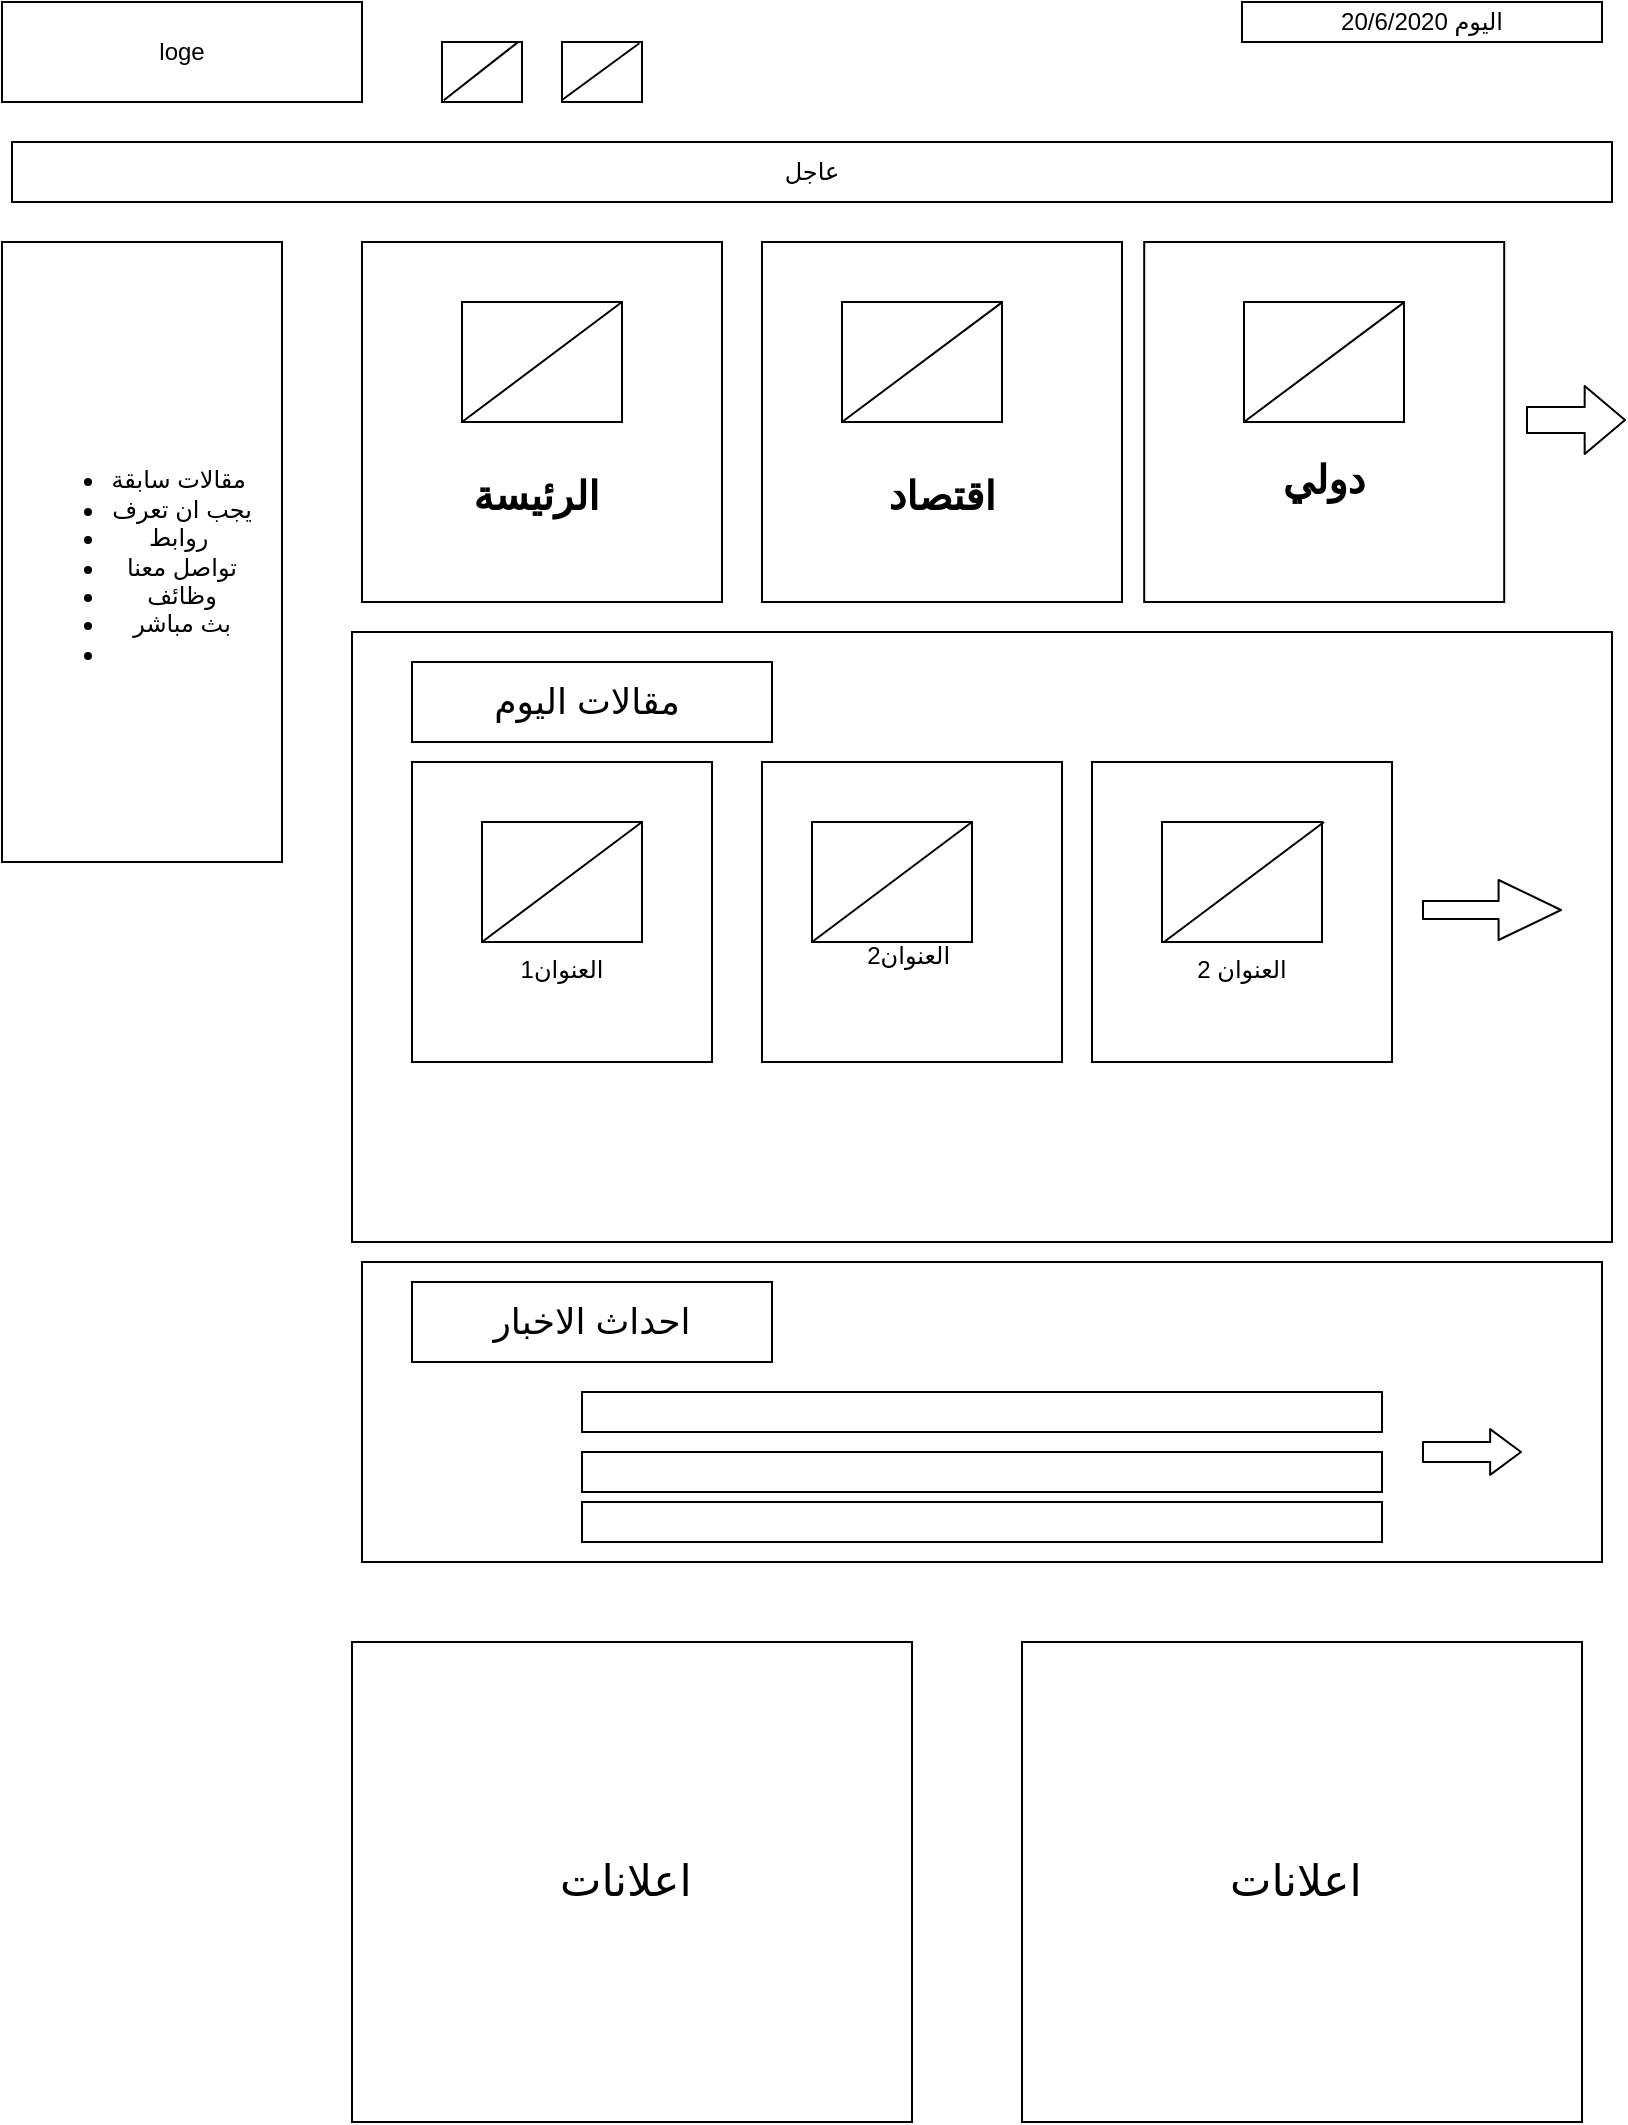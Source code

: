 <mxfile version="10.8.3" type="google"><diagram id="_O7ifYY8yzhbBk3MTtmJ" name="Page-1"><mxGraphModel dx="1010" dy="534" grid="1" gridSize="10" guides="1" tooltips="1" connect="1" arrows="1" fold="1" page="1" pageScale="1" pageWidth="850" pageHeight="1100" math="0" shadow="0"><root><mxCell id="0"/><mxCell id="1" parent="0"/><mxCell id="JJQYy3xdyt6Of4KeOpJQ-1" value="loge" style="rounded=0;whiteSpace=wrap;html=1;" parent="1" vertex="1"><mxGeometry x="20" y="20" width="180" height="50" as="geometry"/></mxCell><mxCell id="JJQYy3xdyt6Of4KeOpJQ-2" value="" style="rounded=0;whiteSpace=wrap;html=1;" parent="1" vertex="1"><mxGeometry x="240" y="40" width="40" height="30" as="geometry"/></mxCell><mxCell id="JJQYy3xdyt6Of4KeOpJQ-3" value="" style="rounded=0;whiteSpace=wrap;html=1;" parent="1" vertex="1"><mxGeometry x="300" y="40" width="40" height="30" as="geometry"/></mxCell><mxCell id="JJQYy3xdyt6Of4KeOpJQ-5" value="" style="endArrow=none;html=1;exitX=0.023;exitY=0.971;exitDx=0;exitDy=0;exitPerimeter=0;entryX=0.946;entryY=0.006;entryDx=0;entryDy=0;entryPerimeter=0;" parent="1" source="JJQYy3xdyt6Of4KeOpJQ-2" target="JJQYy3xdyt6Of4KeOpJQ-2" edge="1"><mxGeometry width="50" height="50" relative="1" as="geometry"><mxPoint x="230" y="95" as="sourcePoint"/><mxPoint x="280" y="45" as="targetPoint"/></mxGeometry></mxCell><mxCell id="JJQYy3xdyt6Of4KeOpJQ-6" value="" style="endArrow=none;html=1;exitX=0.023;exitY=0.971;exitDx=0;exitDy=0;exitPerimeter=0;entryX=0.967;entryY=0.02;entryDx=0;entryDy=0;entryPerimeter=0;" parent="1" target="JJQYy3xdyt6Of4KeOpJQ-3" edge="1"><mxGeometry width="50" height="50" relative="1" as="geometry"><mxPoint x="300" y="69" as="sourcePoint"/><mxPoint x="337" y="40" as="targetPoint"/></mxGeometry></mxCell><mxCell id="JJQYy3xdyt6Of4KeOpJQ-7" value="اليوم 20/6/2020" style="rounded=0;whiteSpace=wrap;html=1;" parent="1" vertex="1"><mxGeometry x="640" y="20" width="180" height="20" as="geometry"/></mxCell><mxCell id="JJQYy3xdyt6Of4KeOpJQ-10" value="&lt;div style=&quot;text-align: left&quot;&gt;&lt;span&gt;عاجل&lt;/span&gt;&lt;/div&gt;" style="rounded=0;whiteSpace=wrap;html=1;" parent="1" vertex="1"><mxGeometry x="25" y="90" width="800" height="30" as="geometry"/></mxCell><mxCell id="JJQYy3xdyt6Of4KeOpJQ-12" value="&lt;div&gt;&lt;br&gt;&lt;/div&gt;&lt;ul&gt;&lt;li&gt;مقالات سابقة&amp;nbsp;&lt;/li&gt;&lt;li&gt;يجب ان تعرف&lt;/li&gt;&lt;li&gt;روابط&amp;nbsp;&lt;/li&gt;&lt;li&gt;تواصل معنا&lt;/li&gt;&lt;li&gt;وظائف&lt;/li&gt;&lt;li&gt;بث مباشر&lt;/li&gt;&lt;li&gt;&amp;nbsp;&lt;/li&gt;&lt;/ul&gt;" style="rounded=0;whiteSpace=wrap;html=1;" parent="1" vertex="1"><mxGeometry x="20" y="140" width="140" height="310" as="geometry"/></mxCell><mxCell id="JJQYy3xdyt6Of4KeOpJQ-13" value="&lt;font style=&quot;font-size: 20px&quot;&gt;&lt;br&gt;&lt;br&gt;&lt;br&gt;&lt;b&gt;&lt;font style=&quot;font-size: 20px&quot;&gt;الرئيسة&amp;nbsp;&lt;/font&gt;&lt;/b&gt;&lt;/font&gt;&lt;br&gt;" style="whiteSpace=wrap;html=1;aspect=fixed;" parent="1" vertex="1"><mxGeometry x="200" y="140" width="180" height="180" as="geometry"/></mxCell><mxCell id="JJQYy3xdyt6Of4KeOpJQ-14" value="" style="rounded=0;whiteSpace=wrap;html=1;" parent="1" vertex="1"><mxGeometry x="250" y="170" width="80" height="60" as="geometry"/></mxCell><mxCell id="JJQYy3xdyt6Of4KeOpJQ-17" value="" style="endArrow=none;html=1;entryX=1;entryY=0;entryDx=0;entryDy=0;entryPerimeter=0;" parent="1" target="JJQYy3xdyt6Of4KeOpJQ-14" edge="1"><mxGeometry width="50" height="50" relative="1" as="geometry"><mxPoint x="250" y="230" as="sourcePoint"/><mxPoint x="300" y="180" as="targetPoint"/></mxGeometry></mxCell><mxCell id="JJQYy3xdyt6Of4KeOpJQ-19" value="" style="endArrow=none;html=1;" parent="1" target="JJQYy3xdyt6Of4KeOpJQ-14" edge="1"><mxGeometry width="50" height="50" relative="1" as="geometry"><mxPoint x="250" y="170" as="sourcePoint"/><mxPoint x="310" y="190" as="targetPoint"/></mxGeometry></mxCell><mxCell id="JJQYy3xdyt6Of4KeOpJQ-20" value="&lt;b&gt;&lt;br&gt;&lt;br&gt;&lt;br&gt;&lt;br&gt;&lt;br style=&quot;font-size: 20px&quot;&gt;&lt;font style=&quot;font-size: 20px&quot;&gt;دولي&lt;br&gt;&lt;/font&gt;&lt;/b&gt;&lt;br style=&quot;font-size: 20px&quot;&gt;" style="whiteSpace=wrap;html=1;aspect=fixed;" parent="1" vertex="1"><mxGeometry x="591.103" y="140" width="180" height="180" as="geometry"/></mxCell><mxCell id="JJQYy3xdyt6Of4KeOpJQ-21" value="&lt;font style=&quot;font-size: 20px&quot;&gt;&lt;b&gt;&lt;br&gt;&lt;br&gt;&lt;br&gt;اقتصاد&lt;/b&gt;&lt;/font&gt;&lt;br&gt;" style="whiteSpace=wrap;html=1;aspect=fixed;" parent="1" vertex="1"><mxGeometry x="400" y="140" width="180" height="180" as="geometry"/></mxCell><mxCell id="JJQYy3xdyt6Of4KeOpJQ-22" value="" style="shape=flexArrow;endArrow=classic;html=1;width=12.941;endSize=6.388;" parent="1" edge="1"><mxGeometry width="50" height="50" relative="1" as="geometry"><mxPoint x="782" y="229" as="sourcePoint"/><mxPoint x="832" y="229" as="targetPoint"/></mxGeometry></mxCell><mxCell id="JJQYy3xdyt6Of4KeOpJQ-23" value="" style="rounded=0;whiteSpace=wrap;html=1;" parent="1" vertex="1"><mxGeometry x="641" y="170" width="80" height="60" as="geometry"/></mxCell><mxCell id="JJQYy3xdyt6Of4KeOpJQ-24" value="" style="rounded=0;whiteSpace=wrap;html=1;" parent="1" vertex="1"><mxGeometry x="440" y="170" width="80" height="60" as="geometry"/></mxCell><mxCell id="JJQYy3xdyt6Of4KeOpJQ-25" value="" style="endArrow=none;html=1;entryX=1;entryY=0;entryDx=0;entryDy=0;entryPerimeter=0;" parent="1" edge="1"><mxGeometry width="50" height="50" relative="1" as="geometry"><mxPoint x="440" y="230" as="sourcePoint"/><mxPoint x="520" y="170.2" as="targetPoint"/></mxGeometry></mxCell><mxCell id="JJQYy3xdyt6Of4KeOpJQ-26" value="" style="endArrow=none;html=1;entryX=1;entryY=0;entryDx=0;entryDy=0;entryPerimeter=0;" parent="1" edge="1"><mxGeometry width="50" height="50" relative="1" as="geometry"><mxPoint x="641" y="230" as="sourcePoint"/><mxPoint x="721" y="170.2" as="targetPoint"/></mxGeometry></mxCell><mxCell id="JJQYy3xdyt6Of4KeOpJQ-27" value="" style="rounded=0;whiteSpace=wrap;html=1;" parent="1" vertex="1"><mxGeometry x="195" y="335" width="630" height="305" as="geometry"/></mxCell><mxCell id="JJQYy3xdyt6Of4KeOpJQ-29" value="&lt;br&gt;&lt;br&gt;&lt;br&gt;&lt;br&gt;العنوان1&lt;br&gt;" style="whiteSpace=wrap;html=1;aspect=fixed;" parent="1" vertex="1"><mxGeometry x="225" y="400" width="150" height="150" as="geometry"/></mxCell><mxCell id="JJQYy3xdyt6Of4KeOpJQ-30" value="&lt;br&gt;&lt;br&gt;&lt;br&gt;&lt;br&gt;العنوان 2&lt;br&gt;" style="whiteSpace=wrap;html=1;aspect=fixed;" parent="1" vertex="1"><mxGeometry x="565" y="400" width="150" height="150" as="geometry"/></mxCell><mxCell id="JJQYy3xdyt6Of4KeOpJQ-31" value="&lt;br&gt;&lt;br&gt;&lt;br&gt;العنوان2&amp;nbsp;&lt;br&gt;" style="whiteSpace=wrap;html=1;aspect=fixed;" parent="1" vertex="1"><mxGeometry x="400" y="400" width="150" height="150" as="geometry"/></mxCell><mxCell id="JJQYy3xdyt6Of4KeOpJQ-33" value="" style="shape=flexArrow;endArrow=classic;html=1;width=9;endSize=10.07;" parent="1" edge="1"><mxGeometry width="50" height="50" relative="1" as="geometry"><mxPoint x="730" y="474" as="sourcePoint"/><mxPoint x="800" y="474" as="targetPoint"/></mxGeometry></mxCell><mxCell id="JJQYy3xdyt6Of4KeOpJQ-34" value="" style="rounded=0;whiteSpace=wrap;html=1;" parent="1" vertex="1"><mxGeometry x="260" y="430" width="80" height="60" as="geometry"/></mxCell><mxCell id="JJQYy3xdyt6Of4KeOpJQ-35" value="" style="endArrow=none;html=1;entryX=1;entryY=0;entryDx=0;entryDy=0;entryPerimeter=0;" parent="1" edge="1"><mxGeometry width="50" height="50" relative="1" as="geometry"><mxPoint x="260" y="490" as="sourcePoint"/><mxPoint x="340" y="430" as="targetPoint"/></mxGeometry></mxCell><mxCell id="JJQYy3xdyt6Of4KeOpJQ-36" value="" style="rounded=0;whiteSpace=wrap;html=1;" parent="1" vertex="1"><mxGeometry x="600" y="430" width="80" height="60" as="geometry"/></mxCell><mxCell id="JJQYy3xdyt6Of4KeOpJQ-37" value="" style="rounded=0;whiteSpace=wrap;html=1;" parent="1" vertex="1"><mxGeometry x="425" y="430" width="80" height="60" as="geometry"/></mxCell><mxCell id="JJQYy3xdyt6Of4KeOpJQ-38" value="" style="endArrow=none;html=1;entryX=1;entryY=0;entryDx=0;entryDy=0;entryPerimeter=0;" parent="1" edge="1"><mxGeometry width="50" height="50" relative="1" as="geometry"><mxPoint x="601" y="490" as="sourcePoint"/><mxPoint x="681" y="430" as="targetPoint"/></mxGeometry></mxCell><mxCell id="JJQYy3xdyt6Of4KeOpJQ-39" value="" style="endArrow=none;html=1;entryX=1;entryY=0;entryDx=0;entryDy=0;entryPerimeter=0;" parent="1" edge="1"><mxGeometry width="50" height="50" relative="1" as="geometry"><mxPoint x="425" y="490" as="sourcePoint"/><mxPoint x="505" y="430" as="targetPoint"/></mxGeometry></mxCell><mxCell id="JJQYy3xdyt6Of4KeOpJQ-42" value="&lt;font style=&quot;font-size: 18px&quot;&gt;مقالات اليوم&amp;nbsp;&lt;/font&gt;" style="rounded=0;whiteSpace=wrap;html=1;" parent="1" vertex="1"><mxGeometry x="225" y="350" width="180" height="40" as="geometry"/></mxCell><mxCell id="JJQYy3xdyt6Of4KeOpJQ-44" value="&lt;font style=&quot;font-size: 22px&quot;&gt;اعلانات&amp;nbsp;&lt;/font&gt;" style="rounded=0;whiteSpace=wrap;html=1;" parent="1" vertex="1"><mxGeometry x="195" y="840" width="280" height="240" as="geometry"/></mxCell><mxCell id="JJQYy3xdyt6Of4KeOpJQ-45" value="&lt;font style=&quot;font-size: 22px&quot;&gt;اعلانات&amp;nbsp;&lt;/font&gt;" style="rounded=0;whiteSpace=wrap;html=1;" parent="1" vertex="1"><mxGeometry x="530" y="840" width="280" height="240" as="geometry"/></mxCell><mxCell id="JJQYy3xdyt6Of4KeOpJQ-46" value="" style="rounded=0;whiteSpace=wrap;html=1;" parent="1" vertex="1"><mxGeometry x="200" y="650" width="620" height="150" as="geometry"/></mxCell><mxCell id="JJQYy3xdyt6Of4KeOpJQ-48" value="&lt;font style=&quot;font-size: 18px&quot;&gt;احداث الاخبار&lt;/font&gt;" style="rounded=0;whiteSpace=wrap;html=1;" parent="1" vertex="1"><mxGeometry x="225" y="660" width="180" height="40" as="geometry"/></mxCell><mxCell id="JJQYy3xdyt6Of4KeOpJQ-49" value="" style="rounded=0;whiteSpace=wrap;html=1;" parent="1" vertex="1"><mxGeometry x="310" y="715" width="400" height="20" as="geometry"/></mxCell><mxCell id="JJQYy3xdyt6Of4KeOpJQ-51" value="" style="rounded=0;whiteSpace=wrap;html=1;" parent="1" vertex="1"><mxGeometry x="310" y="745" width="400" height="20" as="geometry"/></mxCell><mxCell id="JJQYy3xdyt6Of4KeOpJQ-52" value="" style="rounded=0;whiteSpace=wrap;html=1;" parent="1" vertex="1"><mxGeometry x="310" y="770" width="400" height="20" as="geometry"/></mxCell><mxCell id="JJQYy3xdyt6Of4KeOpJQ-54" value="" style="shape=flexArrow;endArrow=classic;html=1;endWidth=11.905;endSize=4.81;" parent="1" edge="1"><mxGeometry width="50" height="50" relative="1" as="geometry"><mxPoint x="730" y="745" as="sourcePoint"/><mxPoint x="780" y="745" as="targetPoint"/></mxGeometry></mxCell></root></mxGraphModel></diagram><diagram id="1jHzawFohuRBlPs_b5kG" name="Page-2"><mxGraphModel dx="1010" dy="534" grid="1" gridSize="10" guides="1" tooltips="1" connect="1" arrows="1" fold="1" page="1" pageScale="1" pageWidth="850" pageHeight="1100" math="0" shadow="0"><root><mxCell id="-Wjg9wnOmC6nk8oVdUvS-0"/><mxCell id="-Wjg9wnOmC6nk8oVdUvS-1" parent="-Wjg9wnOmC6nk8oVdUvS-0"/><mxCell id="QqwYVpWFhLBkQmGnPM_K-0" value="&lt;font style=&quot;font-size: 37px&quot;&gt;بث مباشر&lt;/font&gt;" style="rounded=0;whiteSpace=wrap;html=1;" vertex="1" parent="-Wjg9wnOmC6nk8oVdUvS-1"><mxGeometry x="20" y="20" width="220" height="100" as="geometry"/></mxCell><mxCell id="QqwYVpWFhLBkQmGnPM_K-8" value="" style="rounded=0;whiteSpace=wrap;html=1;" vertex="1" parent="-Wjg9wnOmC6nk8oVdUvS-1"><mxGeometry x="130" y="160" width="630" height="480" as="geometry"/></mxCell><mxCell id="QqwYVpWFhLBkQmGnPM_K-9" value="فيديو بث مباشر من غرفة الاخبار" style="text;html=1;" vertex="1" parent="-Wjg9wnOmC6nk8oVdUvS-1"><mxGeometry x="360" y="390" width="150" height="30" as="geometry"/></mxCell></root></mxGraphModel></diagram><diagram id="apqeQlcb_9tTesWAx_gI" name="Page-3"><mxGraphModel dx="1010" dy="534" grid="1" gridSize="10" guides="1" tooltips="1" connect="1" arrows="1" fold="1" page="1" pageScale="1" pageWidth="850" pageHeight="1100" math="0" shadow="0"><root><mxCell id="GNMoR5ClolNGbJm1TSV4-0"/><mxCell id="GNMoR5ClolNGbJm1TSV4-1" parent="GNMoR5ClolNGbJm1TSV4-0"/><mxCell id="GNMoR5ClolNGbJm1TSV4-2" value="&lt;font style=&quot;font-size: 25px&quot;&gt;دولي&amp;nbsp;&lt;/font&gt;" style="rounded=0;whiteSpace=wrap;html=1;" vertex="1" parent="GNMoR5ClolNGbJm1TSV4-1"><mxGeometry x="30" y="40" width="290" height="120" as="geometry"/></mxCell><mxCell id="GNMoR5ClolNGbJm1TSV4-3" value="" style="rounded=0;whiteSpace=wrap;html=1;" vertex="1" parent="GNMoR5ClolNGbJm1TSV4-1"><mxGeometry x="30" y="180" width="330" height="290" as="geometry"/></mxCell><mxCell id="GNMoR5ClolNGbJm1TSV4-5" value="" style="rounded=0;whiteSpace=wrap;html=1;" vertex="1" parent="GNMoR5ClolNGbJm1TSV4-1"><mxGeometry x="380" y="180" width="340" height="290" as="geometry"/></mxCell><mxCell id="GNMoR5ClolNGbJm1TSV4-6" value="خبر الثاني" style="text;html=1;" vertex="1" parent="GNMoR5ClolNGbJm1TSV4-1"><mxGeometry x="400" y="200" width="60" height="30" as="geometry"/></mxCell><mxCell id="GNMoR5ClolNGbJm1TSV4-7" value="خبر الاول" style="text;html=1;" vertex="1" parent="GNMoR5ClolNGbJm1TSV4-1"><mxGeometry x="60" y="200" width="60" height="30" as="geometry"/></mxCell><mxCell id="GNMoR5ClolNGbJm1TSV4-8" value="تفاصل الخبر&amp;nbsp;" style="rounded=0;whiteSpace=wrap;html=1;" vertex="1" parent="GNMoR5ClolNGbJm1TSV4-1"><mxGeometry x="40" y="260" width="310" height="150" as="geometry"/></mxCell><mxCell id="GNMoR5ClolNGbJm1TSV4-9" value="تفاصل الخبر&amp;nbsp;" style="rounded=0;whiteSpace=wrap;html=1;" vertex="1" parent="GNMoR5ClolNGbJm1TSV4-1"><mxGeometry x="390" y="270" width="310" height="150" as="geometry"/></mxCell><mxCell id="GNMoR5ClolNGbJm1TSV4-10" value="" style="rounded=0;whiteSpace=wrap;html=1;" vertex="1" parent="GNMoR5ClolNGbJm1TSV4-1"><mxGeometry x="30" y="490" width="690" height="350" as="geometry"/></mxCell><mxCell id="GNMoR5ClolNGbJm1TSV4-11" value="" style="shape=flexArrow;endArrow=classic;html=1;width=16;endSize=6.47;" edge="1" parent="GNMoR5ClolNGbJm1TSV4-1"><mxGeometry width="50" height="50" relative="1" as="geometry"><mxPoint x="600" y="660" as="sourcePoint"/><mxPoint x="670" y="660" as="targetPoint"/></mxGeometry></mxCell><mxCell id="GNMoR5ClolNGbJm1TSV4-13" value="مقالات سابقة&amp;nbsp;" style="text;html=1;" vertex="1" parent="GNMoR5ClolNGbJm1TSV4-1"><mxGeometry x="60" y="510" width="100" height="30" as="geometry"/></mxCell><mxCell id="GNMoR5ClolNGbJm1TSV4-14" value="المقالة 1" style="rounded=0;whiteSpace=wrap;html=1;" vertex="1" parent="GNMoR5ClolNGbJm1TSV4-1"><mxGeometry x="60" y="550" width="210" height="240" as="geometry"/></mxCell><mxCell id="GNMoR5ClolNGbJm1TSV4-15" value="المقالة 1" style="rounded=0;whiteSpace=wrap;html=1;" vertex="1" parent="GNMoR5ClolNGbJm1TSV4-1"><mxGeometry x="295" y="550" width="210" height="240" as="geometry"/></mxCell><mxCell id="GNMoR5ClolNGbJm1TSV4-17" value="" style="rounded=0;whiteSpace=wrap;html=1;" vertex="1" parent="GNMoR5ClolNGbJm1TSV4-1"><mxGeometry x="30" y="860" width="690" height="210" as="geometry"/></mxCell><mxCell id="GNMoR5ClolNGbJm1TSV4-21" value="" style="shape=flexArrow;endArrow=classic;html=1;width=16;endSize=6.47;" edge="1" parent="GNMoR5ClolNGbJm1TSV4-1"><mxGeometry width="50" height="50" relative="1" as="geometry"><mxPoint x="750" y="344.5" as="sourcePoint"/><mxPoint x="820" y="344.5" as="targetPoint"/></mxGeometry></mxCell><mxCell id="GNMoR5ClolNGbJm1TSV4-24" value="اهم المقالات الدولي&amp;nbsp;" style="text;html=1;" vertex="1" parent="GNMoR5ClolNGbJm1TSV4-1"><mxGeometry x="70" y="880" width="100" height="30" as="geometry"/></mxCell><mxCell id="GNMoR5ClolNGbJm1TSV4-25" value="المقالة 1" style="rounded=0;whiteSpace=wrap;html=1;" vertex="1" parent="GNMoR5ClolNGbJm1TSV4-1"><mxGeometry x="170" y="895" width="140" height="145" as="geometry"/></mxCell><mxCell id="GNMoR5ClolNGbJm1TSV4-26" value="المقالة 1" style="rounded=0;whiteSpace=wrap;html=1;" vertex="1" parent="GNMoR5ClolNGbJm1TSV4-1"><mxGeometry x="330" y="895" width="140" height="145" as="geometry"/></mxCell><mxCell id="GNMoR5ClolNGbJm1TSV4-27" value="" style="shape=flexArrow;endArrow=classic;html=1;width=16;endSize=6.47;" edge="1" parent="GNMoR5ClolNGbJm1TSV4-1"><mxGeometry width="50" height="50" relative="1" as="geometry"><mxPoint x="560" y="967.5" as="sourcePoint"/><mxPoint x="630" y="967.5" as="targetPoint"/></mxGeometry></mxCell></root></mxGraphModel></diagram><diagram id="eRK0yLpYzt-ZKJgK6qne" name="Page-4"><mxGraphModel dx="1188" dy="628" grid="1" gridSize="10" guides="1" tooltips="1" connect="1" arrows="1" fold="1" page="1" pageScale="1" pageWidth="850" pageHeight="1100" math="0" shadow="0"><root><mxCell id="Os8daRdU11iYJ0tz_T8R-0"/><mxCell id="Os8daRdU11iYJ0tz_T8R-1" parent="Os8daRdU11iYJ0tz_T8R-0"/><mxCell id="vB4FhTtKqQLTSxAIV_1g-0" value="loge" style="rounded=0;whiteSpace=wrap;html=1;" vertex="1" parent="Os8daRdU11iYJ0tz_T8R-1"><mxGeometry x="280" y="30" width="180" height="50" as="geometry"/></mxCell><mxCell id="vB4FhTtKqQLTSxAIV_1g-1" value="اعلان&amp;nbsp;" style="rounded=0;whiteSpace=wrap;html=1;" vertex="1" parent="Os8daRdU11iYJ0tz_T8R-1"><mxGeometry x="670" y="80" width="170" height="100" as="geometry"/></mxCell><mxCell id="vB4FhTtKqQLTSxAIV_1g-2" value="العدد111اليوم20/5/2020 جزءان" style="rounded=0;whiteSpace=wrap;html=1;" vertex="1" parent="Os8daRdU11iYJ0tz_T8R-1"><mxGeometry x="10" y="80" width="240" height="40" as="geometry"/></mxCell><mxCell id="vB4FhTtKqQLTSxAIV_1g-4" value="&lt;font style=&quot;font-size: 22px&quot;&gt;خبر1&lt;/font&gt;" style="rounded=0;whiteSpace=wrap;html=1;" vertex="1" parent="Os8daRdU11iYJ0tz_T8R-1"><mxGeometry x="30" y="160" width="360" height="280" as="geometry"/></mxCell><mxCell id="vB4FhTtKqQLTSxAIV_1g-5" value="" style="rounded=0;whiteSpace=wrap;html=1;" vertex="1" parent="Os8daRdU11iYJ0tz_T8R-1"><mxGeometry x="440" y="200" width="360" height="240" as="geometry"/></mxCell><mxCell id="vB4FhTtKqQLTSxAIV_1g-6" value="&lt;font style=&quot;font-size: 21px&quot;&gt;خبر2&lt;/font&gt;" style="text;html=1;" vertex="1" parent="Os8daRdU11iYJ0tz_T8R-1"><mxGeometry x="610" y="300" width="50" height="30" as="geometry"/></mxCell><mxCell id="vB4FhTtKqQLTSxAIV_1g-7" value="&lt;font style=&quot;font-size: 22px&quot;&gt;خبر3&lt;/font&gt;" style="rounded=0;whiteSpace=wrap;html=1;" vertex="1" parent="Os8daRdU11iYJ0tz_T8R-1"><mxGeometry x="40" y="460" width="760" height="340" as="geometry"/></mxCell><mxCell id="vB4FhTtKqQLTSxAIV_1g-8" value="&lt;font style=&quot;font-size: 22px&quot;&gt;خبر4&lt;/font&gt;" style="rounded=0;whiteSpace=wrap;html=1;" vertex="1" parent="Os8daRdU11iYJ0tz_T8R-1"><mxGeometry x="40" y="820" width="410" height="370" as="geometry"/></mxCell><mxCell id="vB4FhTtKqQLTSxAIV_1g-9" value="&lt;font style=&quot;font-size: 22px&quot;&gt;خبر7&lt;/font&gt;" style="rounded=0;whiteSpace=wrap;html=1;" vertex="1" parent="Os8daRdU11iYJ0tz_T8R-1"><mxGeometry x="390" y="1240" width="410" height="370" as="geometry"/></mxCell><mxCell id="-uGQ5NWhOX1Ga4JrkhEx-0" value="&lt;font style=&quot;font-size: 22px&quot;&gt;خبر6&lt;/font&gt;" style="rounded=0;whiteSpace=wrap;html=1;" vertex="1" parent="Os8daRdU11iYJ0tz_T8R-1"><mxGeometry x="30" y="1260" width="290" height="350" as="geometry"/></mxCell><mxCell id="-uGQ5NWhOX1Ga4JrkhEx-4" value="&lt;font style=&quot;font-size: 22px&quot;&gt;خبر8&lt;/font&gt;" style="rounded=0;whiteSpace=wrap;html=1;" vertex="1" parent="Os8daRdU11iYJ0tz_T8R-1"><mxGeometry x="70" y="1650" width="730" height="270" as="geometry"/></mxCell><mxCell id="-uGQ5NWhOX1Ga4JrkhEx-5" value="&lt;font style=&quot;font-size: 20px&quot;&gt;خبر9&lt;/font&gt;" style="rounded=0;whiteSpace=wrap;html=1;" vertex="1" parent="Os8daRdU11iYJ0tz_T8R-1"><mxGeometry x="70" y="1940" width="410" height="220" as="geometry"/></mxCell><mxCell id="-uGQ5NWhOX1Ga4JrkhEx-6" value="&lt;font style=&quot;font-size: 22px&quot;&gt;خبر10&lt;/font&gt;" style="rounded=0;whiteSpace=wrap;html=1;" vertex="1" parent="Os8daRdU11iYJ0tz_T8R-1"><mxGeometry x="488" y="1940" width="315" height="220" as="geometry"/></mxCell><mxCell id="-uGQ5NWhOX1Ga4JrkhEx-8" value="&lt;span&gt;&lt;font style=&quot;font-size: 25px&quot;&gt;خبر5&lt;/font&gt;&lt;/span&gt;" style="rounded=0;whiteSpace=wrap;html=1;" vertex="1" parent="Os8daRdU11iYJ0tz_T8R-1"><mxGeometry x="480" y="840" width="290" height="350" as="geometry"/></mxCell></root></mxGraphModel></diagram><diagram id="Hsal7RaLxzCiAgkd3pZ8" name="Page-5"><mxGraphModel dx="1010" dy="534" grid="1" gridSize="10" guides="1" tooltips="1" connect="1" arrows="1" fold="1" page="1" pageScale="1" pageWidth="850" pageHeight="1100" math="0" shadow="0"><root><mxCell id="Vpv_bNrGXXebbCV-IBX2-0"/><mxCell id="Vpv_bNrGXXebbCV-IBX2-1" parent="Vpv_bNrGXXebbCV-IBX2-0"/><mxCell id="_neLJpaUXt0USDKtyJiI-0" value="&lt;font style=&quot;font-size: 18px&quot;&gt;مقالات اليوم&amp;nbsp;&lt;/font&gt;" style="rounded=0;whiteSpace=wrap;html=1;" vertex="1" parent="Vpv_bNrGXXebbCV-IBX2-1"><mxGeometry x="80" y="40" width="180" height="40" as="geometry"/></mxCell><mxCell id="_neLJpaUXt0USDKtyJiI-1" value="&lt;font style=&quot;font-size: 22px&quot;&gt;مقالة 1&lt;/font&gt;" style="rounded=0;whiteSpace=wrap;html=1;" vertex="1" parent="Vpv_bNrGXXebbCV-IBX2-1"><mxGeometry x="80" y="100" width="680" height="380" as="geometry"/></mxCell><mxCell id="_neLJpaUXt0USDKtyJiI-2" value="&lt;font style=&quot;font-size: 22px&quot;&gt;مقالة 2&lt;/font&gt;" style="rounded=0;whiteSpace=wrap;html=1;" vertex="1" parent="Vpv_bNrGXXebbCV-IBX2-1"><mxGeometry x="80" y="490.2" width="680" height="420" as="geometry"/></mxCell><mxCell id="_neLJpaUXt0USDKtyJiI-3" value="" style="rounded=0;whiteSpace=wrap;html=1;" vertex="1" parent="Vpv_bNrGXXebbCV-IBX2-1"><mxGeometry x="80" y="970" width="120" height="110" as="geometry"/></mxCell><mxCell id="_neLJpaUXt0USDKtyJiI-4" value="" style="rounded=0;whiteSpace=wrap;html=1;" vertex="1" parent="Vpv_bNrGXXebbCV-IBX2-1"><mxGeometry x="220" y="970" width="120" height="110" as="geometry"/></mxCell><mxCell id="_neLJpaUXt0USDKtyJiI-5" value="" style="rounded=0;whiteSpace=wrap;html=1;" vertex="1" parent="Vpv_bNrGXXebbCV-IBX2-1"><mxGeometry x="520" y="970" width="120" height="110" as="geometry"/></mxCell><mxCell id="_neLJpaUXt0USDKtyJiI-6" value="" style="rounded=0;whiteSpace=wrap;html=1;" vertex="1" parent="Vpv_bNrGXXebbCV-IBX2-1"><mxGeometry x="370" y="970" width="120" height="110" as="geometry"/></mxCell><mxCell id="_neLJpaUXt0USDKtyJiI-7" value="" style="shape=flexArrow;endArrow=classic;html=1;" edge="1" parent="Vpv_bNrGXXebbCV-IBX2-1"><mxGeometry width="50" height="50" relative="1" as="geometry"><mxPoint x="720" y="1025" as="sourcePoint"/><mxPoint x="780" y="1025" as="targetPoint"/></mxGeometry></mxCell><mxCell id="_neLJpaUXt0USDKtyJiI-8" value="مقالات سابقة&amp;nbsp;" style="rounded=0;whiteSpace=wrap;html=1;" vertex="1" parent="Vpv_bNrGXXebbCV-IBX2-1"><mxGeometry x="80" y="925" width="160" height="30" as="geometry"/></mxCell></root></mxGraphModel></diagram></mxfile>